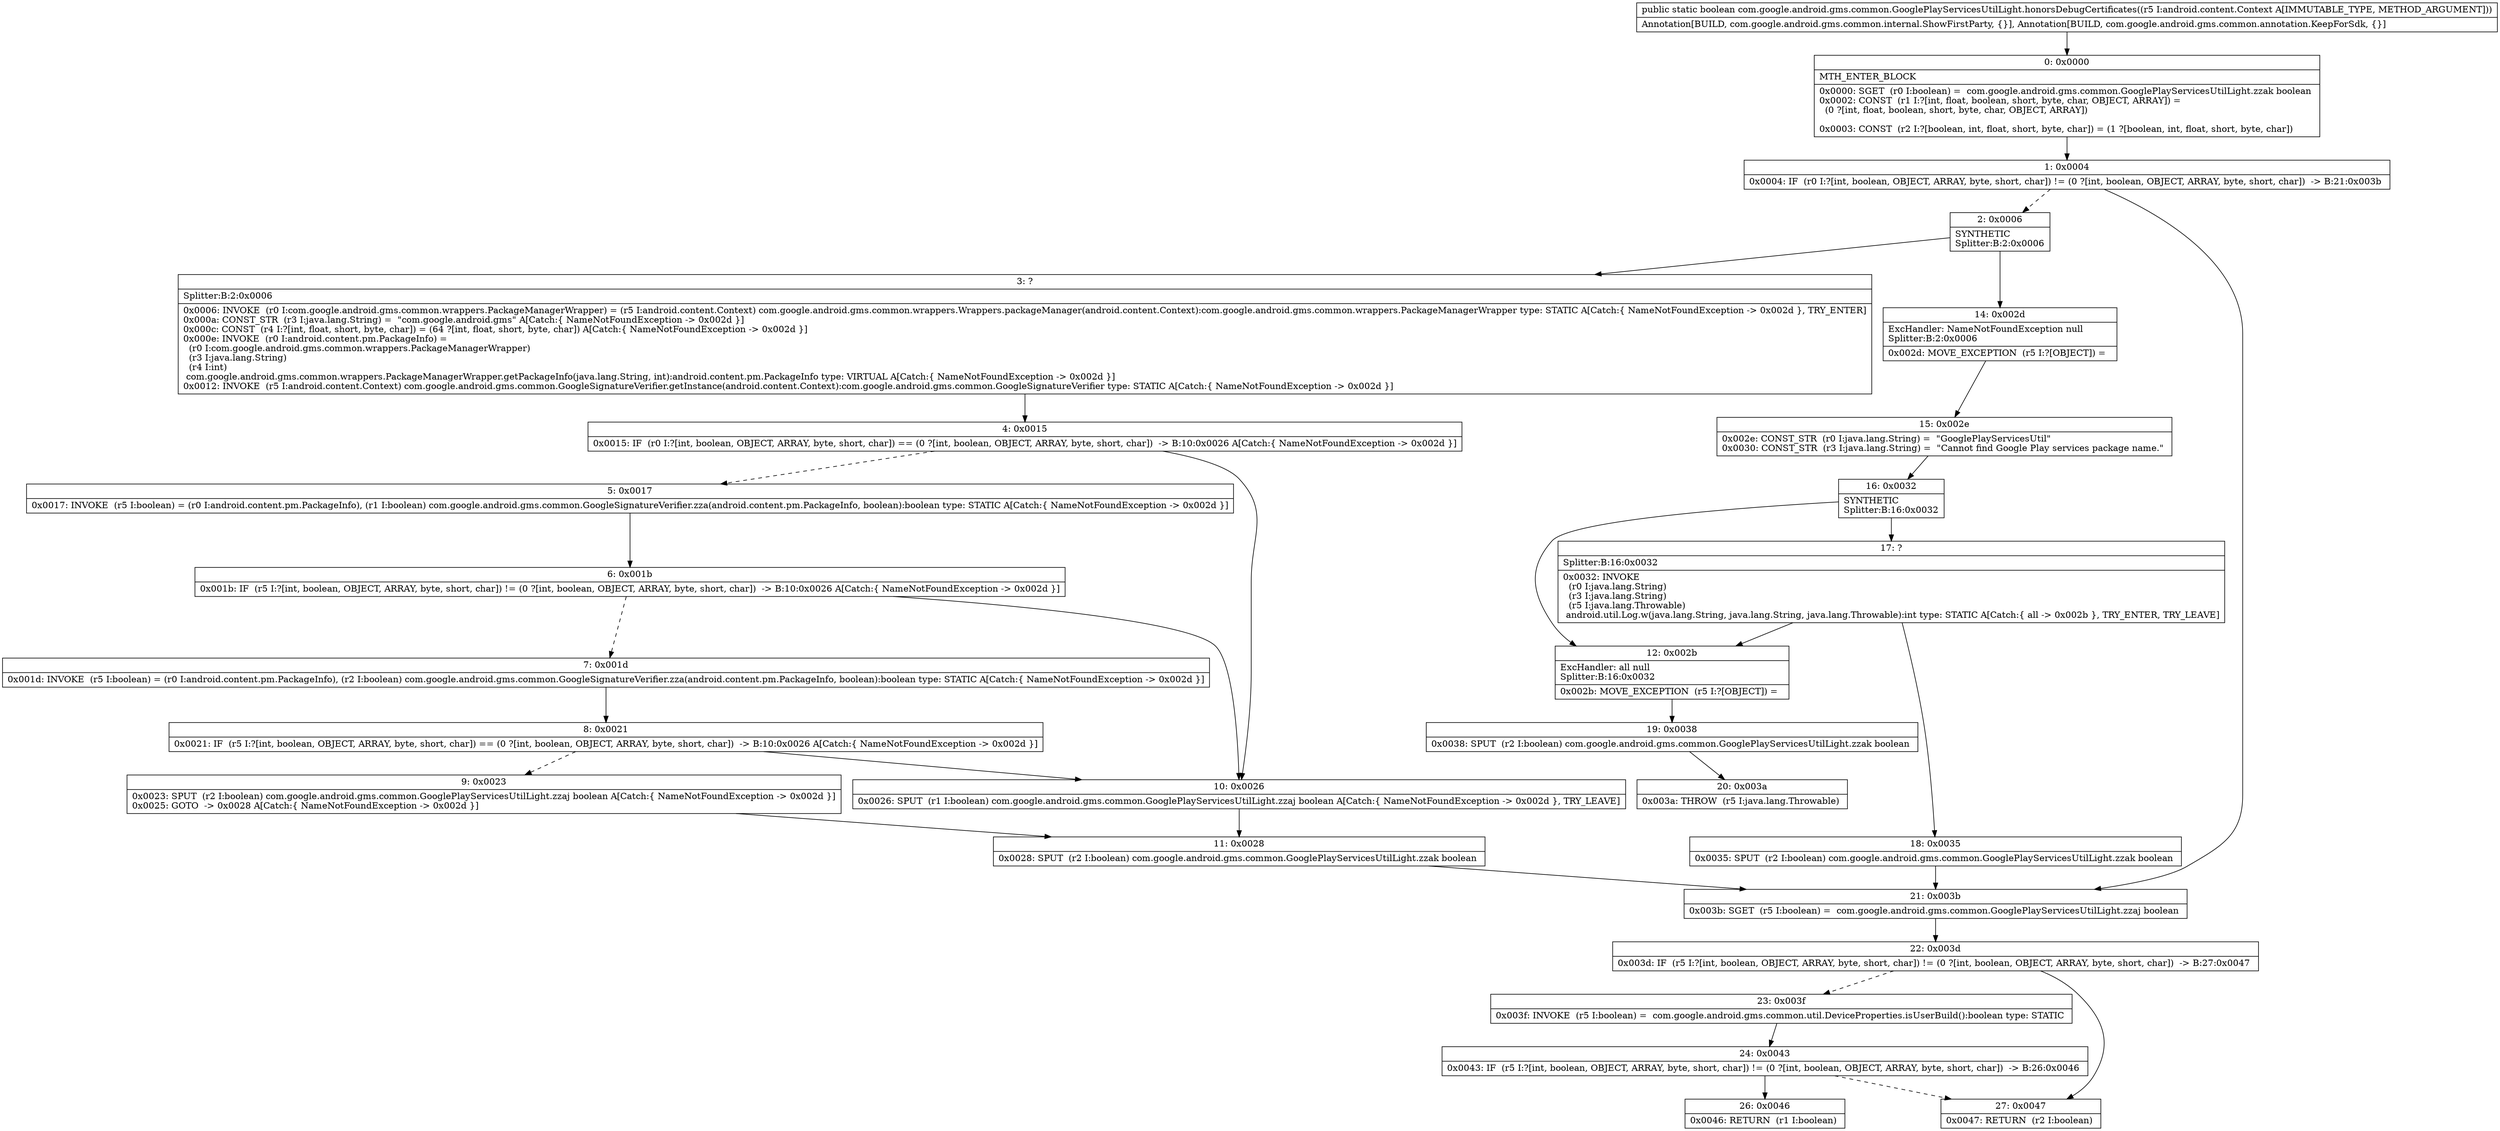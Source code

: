 digraph "CFG forcom.google.android.gms.common.GooglePlayServicesUtilLight.honorsDebugCertificates(Landroid\/content\/Context;)Z" {
Node_0 [shape=record,label="{0\:\ 0x0000|MTH_ENTER_BLOCK\l|0x0000: SGET  (r0 I:boolean) =  com.google.android.gms.common.GooglePlayServicesUtilLight.zzak boolean \l0x0002: CONST  (r1 I:?[int, float, boolean, short, byte, char, OBJECT, ARRAY]) = \l  (0 ?[int, float, boolean, short, byte, char, OBJECT, ARRAY])\l \l0x0003: CONST  (r2 I:?[boolean, int, float, short, byte, char]) = (1 ?[boolean, int, float, short, byte, char]) \l}"];
Node_1 [shape=record,label="{1\:\ 0x0004|0x0004: IF  (r0 I:?[int, boolean, OBJECT, ARRAY, byte, short, char]) != (0 ?[int, boolean, OBJECT, ARRAY, byte, short, char])  \-\> B:21:0x003b \l}"];
Node_2 [shape=record,label="{2\:\ 0x0006|SYNTHETIC\lSplitter:B:2:0x0006\l}"];
Node_3 [shape=record,label="{3\:\ ?|Splitter:B:2:0x0006\l|0x0006: INVOKE  (r0 I:com.google.android.gms.common.wrappers.PackageManagerWrapper) = (r5 I:android.content.Context) com.google.android.gms.common.wrappers.Wrappers.packageManager(android.content.Context):com.google.android.gms.common.wrappers.PackageManagerWrapper type: STATIC A[Catch:\{ NameNotFoundException \-\> 0x002d \}, TRY_ENTER]\l0x000a: CONST_STR  (r3 I:java.lang.String) =  \"com.google.android.gms\" A[Catch:\{ NameNotFoundException \-\> 0x002d \}]\l0x000c: CONST  (r4 I:?[int, float, short, byte, char]) = (64 ?[int, float, short, byte, char]) A[Catch:\{ NameNotFoundException \-\> 0x002d \}]\l0x000e: INVOKE  (r0 I:android.content.pm.PackageInfo) = \l  (r0 I:com.google.android.gms.common.wrappers.PackageManagerWrapper)\l  (r3 I:java.lang.String)\l  (r4 I:int)\l com.google.android.gms.common.wrappers.PackageManagerWrapper.getPackageInfo(java.lang.String, int):android.content.pm.PackageInfo type: VIRTUAL A[Catch:\{ NameNotFoundException \-\> 0x002d \}]\l0x0012: INVOKE  (r5 I:android.content.Context) com.google.android.gms.common.GoogleSignatureVerifier.getInstance(android.content.Context):com.google.android.gms.common.GoogleSignatureVerifier type: STATIC A[Catch:\{ NameNotFoundException \-\> 0x002d \}]\l}"];
Node_4 [shape=record,label="{4\:\ 0x0015|0x0015: IF  (r0 I:?[int, boolean, OBJECT, ARRAY, byte, short, char]) == (0 ?[int, boolean, OBJECT, ARRAY, byte, short, char])  \-\> B:10:0x0026 A[Catch:\{ NameNotFoundException \-\> 0x002d \}]\l}"];
Node_5 [shape=record,label="{5\:\ 0x0017|0x0017: INVOKE  (r5 I:boolean) = (r0 I:android.content.pm.PackageInfo), (r1 I:boolean) com.google.android.gms.common.GoogleSignatureVerifier.zza(android.content.pm.PackageInfo, boolean):boolean type: STATIC A[Catch:\{ NameNotFoundException \-\> 0x002d \}]\l}"];
Node_6 [shape=record,label="{6\:\ 0x001b|0x001b: IF  (r5 I:?[int, boolean, OBJECT, ARRAY, byte, short, char]) != (0 ?[int, boolean, OBJECT, ARRAY, byte, short, char])  \-\> B:10:0x0026 A[Catch:\{ NameNotFoundException \-\> 0x002d \}]\l}"];
Node_7 [shape=record,label="{7\:\ 0x001d|0x001d: INVOKE  (r5 I:boolean) = (r0 I:android.content.pm.PackageInfo), (r2 I:boolean) com.google.android.gms.common.GoogleSignatureVerifier.zza(android.content.pm.PackageInfo, boolean):boolean type: STATIC A[Catch:\{ NameNotFoundException \-\> 0x002d \}]\l}"];
Node_8 [shape=record,label="{8\:\ 0x0021|0x0021: IF  (r5 I:?[int, boolean, OBJECT, ARRAY, byte, short, char]) == (0 ?[int, boolean, OBJECT, ARRAY, byte, short, char])  \-\> B:10:0x0026 A[Catch:\{ NameNotFoundException \-\> 0x002d \}]\l}"];
Node_9 [shape=record,label="{9\:\ 0x0023|0x0023: SPUT  (r2 I:boolean) com.google.android.gms.common.GooglePlayServicesUtilLight.zzaj boolean A[Catch:\{ NameNotFoundException \-\> 0x002d \}]\l0x0025: GOTO  \-\> 0x0028 A[Catch:\{ NameNotFoundException \-\> 0x002d \}]\l}"];
Node_10 [shape=record,label="{10\:\ 0x0026|0x0026: SPUT  (r1 I:boolean) com.google.android.gms.common.GooglePlayServicesUtilLight.zzaj boolean A[Catch:\{ NameNotFoundException \-\> 0x002d \}, TRY_LEAVE]\l}"];
Node_11 [shape=record,label="{11\:\ 0x0028|0x0028: SPUT  (r2 I:boolean) com.google.android.gms.common.GooglePlayServicesUtilLight.zzak boolean \l}"];
Node_12 [shape=record,label="{12\:\ 0x002b|ExcHandler: all null\lSplitter:B:16:0x0032\l|0x002b: MOVE_EXCEPTION  (r5 I:?[OBJECT]) =  \l}"];
Node_14 [shape=record,label="{14\:\ 0x002d|ExcHandler: NameNotFoundException null\lSplitter:B:2:0x0006\l|0x002d: MOVE_EXCEPTION  (r5 I:?[OBJECT]) =  \l}"];
Node_15 [shape=record,label="{15\:\ 0x002e|0x002e: CONST_STR  (r0 I:java.lang.String) =  \"GooglePlayServicesUtil\" \l0x0030: CONST_STR  (r3 I:java.lang.String) =  \"Cannot find Google Play services package name.\" \l}"];
Node_16 [shape=record,label="{16\:\ 0x0032|SYNTHETIC\lSplitter:B:16:0x0032\l}"];
Node_17 [shape=record,label="{17\:\ ?|Splitter:B:16:0x0032\l|0x0032: INVOKE  \l  (r0 I:java.lang.String)\l  (r3 I:java.lang.String)\l  (r5 I:java.lang.Throwable)\l android.util.Log.w(java.lang.String, java.lang.String, java.lang.Throwable):int type: STATIC A[Catch:\{ all \-\> 0x002b \}, TRY_ENTER, TRY_LEAVE]\l}"];
Node_18 [shape=record,label="{18\:\ 0x0035|0x0035: SPUT  (r2 I:boolean) com.google.android.gms.common.GooglePlayServicesUtilLight.zzak boolean \l}"];
Node_19 [shape=record,label="{19\:\ 0x0038|0x0038: SPUT  (r2 I:boolean) com.google.android.gms.common.GooglePlayServicesUtilLight.zzak boolean \l}"];
Node_20 [shape=record,label="{20\:\ 0x003a|0x003a: THROW  (r5 I:java.lang.Throwable) \l}"];
Node_21 [shape=record,label="{21\:\ 0x003b|0x003b: SGET  (r5 I:boolean) =  com.google.android.gms.common.GooglePlayServicesUtilLight.zzaj boolean \l}"];
Node_22 [shape=record,label="{22\:\ 0x003d|0x003d: IF  (r5 I:?[int, boolean, OBJECT, ARRAY, byte, short, char]) != (0 ?[int, boolean, OBJECT, ARRAY, byte, short, char])  \-\> B:27:0x0047 \l}"];
Node_23 [shape=record,label="{23\:\ 0x003f|0x003f: INVOKE  (r5 I:boolean) =  com.google.android.gms.common.util.DeviceProperties.isUserBuild():boolean type: STATIC \l}"];
Node_24 [shape=record,label="{24\:\ 0x0043|0x0043: IF  (r5 I:?[int, boolean, OBJECT, ARRAY, byte, short, char]) != (0 ?[int, boolean, OBJECT, ARRAY, byte, short, char])  \-\> B:26:0x0046 \l}"];
Node_26 [shape=record,label="{26\:\ 0x0046|0x0046: RETURN  (r1 I:boolean) \l}"];
Node_27 [shape=record,label="{27\:\ 0x0047|0x0047: RETURN  (r2 I:boolean) \l}"];
MethodNode[shape=record,label="{public static boolean com.google.android.gms.common.GooglePlayServicesUtilLight.honorsDebugCertificates((r5 I:android.content.Context A[IMMUTABLE_TYPE, METHOD_ARGUMENT]))  | Annotation[BUILD, com.google.android.gms.common.internal.ShowFirstParty, \{\}], Annotation[BUILD, com.google.android.gms.common.annotation.KeepForSdk, \{\}]\l}"];
MethodNode -> Node_0;
Node_0 -> Node_1;
Node_1 -> Node_2[style=dashed];
Node_1 -> Node_21;
Node_2 -> Node_3;
Node_2 -> Node_14;
Node_3 -> Node_4;
Node_4 -> Node_5[style=dashed];
Node_4 -> Node_10;
Node_5 -> Node_6;
Node_6 -> Node_7[style=dashed];
Node_6 -> Node_10;
Node_7 -> Node_8;
Node_8 -> Node_9[style=dashed];
Node_8 -> Node_10;
Node_9 -> Node_11;
Node_10 -> Node_11;
Node_11 -> Node_21;
Node_12 -> Node_19;
Node_14 -> Node_15;
Node_15 -> Node_16;
Node_16 -> Node_17;
Node_16 -> Node_12;
Node_17 -> Node_18;
Node_17 -> Node_12;
Node_18 -> Node_21;
Node_19 -> Node_20;
Node_21 -> Node_22;
Node_22 -> Node_23[style=dashed];
Node_22 -> Node_27;
Node_23 -> Node_24;
Node_24 -> Node_26;
Node_24 -> Node_27[style=dashed];
}


